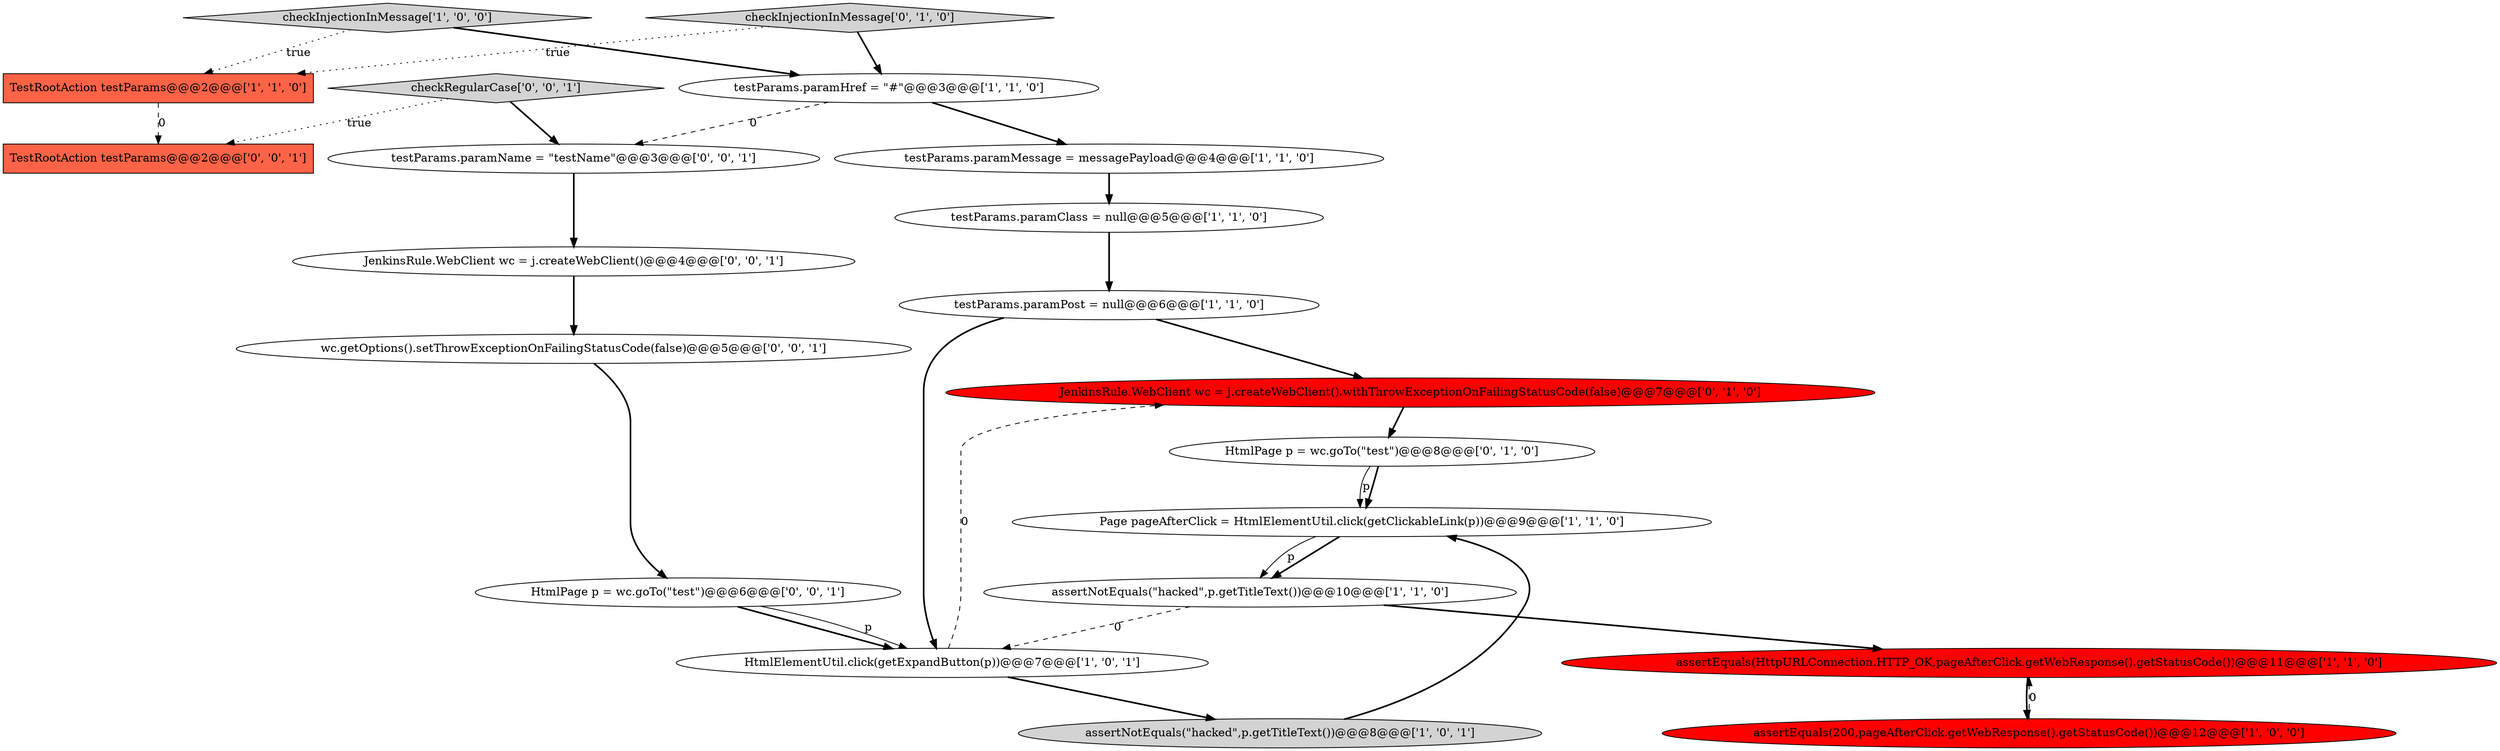 digraph {
18 [style = filled, label = "TestRootAction testParams@@@2@@@['0', '0', '1']", fillcolor = tomato, shape = box image = "AAA0AAABBB3BBB"];
7 [style = filled, label = "TestRootAction testParams@@@2@@@['1', '1', '0']", fillcolor = tomato, shape = box image = "AAA0AAABBB1BBB"];
1 [style = filled, label = "assertEquals(HttpURLConnection.HTTP_OK,pageAfterClick.getWebResponse().getStatusCode())@@@11@@@['1', '1', '0']", fillcolor = red, shape = ellipse image = "AAA1AAABBB1BBB"];
12 [style = filled, label = "JenkinsRule.WebClient wc = j.createWebClient().withThrowExceptionOnFailingStatusCode(false)@@@7@@@['0', '1', '0']", fillcolor = red, shape = ellipse image = "AAA1AAABBB2BBB"];
3 [style = filled, label = "HtmlElementUtil.click(getExpandButton(p))@@@7@@@['1', '0', '1']", fillcolor = white, shape = ellipse image = "AAA0AAABBB1BBB"];
16 [style = filled, label = "JenkinsRule.WebClient wc = j.createWebClient()@@@4@@@['0', '0', '1']", fillcolor = white, shape = ellipse image = "AAA0AAABBB3BBB"];
11 [style = filled, label = "Page pageAfterClick = HtmlElementUtil.click(getClickableLink(p))@@@9@@@['1', '1', '0']", fillcolor = white, shape = ellipse image = "AAA0AAABBB1BBB"];
10 [style = filled, label = "testParams.paramHref = \"#\"@@@3@@@['1', '1', '0']", fillcolor = white, shape = ellipse image = "AAA0AAABBB1BBB"];
9 [style = filled, label = "checkInjectionInMessage['1', '0', '0']", fillcolor = lightgray, shape = diamond image = "AAA0AAABBB1BBB"];
8 [style = filled, label = "assertEquals(200,pageAfterClick.getWebResponse().getStatusCode())@@@12@@@['1', '0', '0']", fillcolor = red, shape = ellipse image = "AAA1AAABBB1BBB"];
0 [style = filled, label = "assertNotEquals(\"hacked\",p.getTitleText())@@@8@@@['1', '0', '1']", fillcolor = lightgray, shape = ellipse image = "AAA0AAABBB1BBB"];
13 [style = filled, label = "checkInjectionInMessage['0', '1', '0']", fillcolor = lightgray, shape = diamond image = "AAA0AAABBB2BBB"];
6 [style = filled, label = "assertNotEquals(\"hacked\",p.getTitleText())@@@10@@@['1', '1', '0']", fillcolor = white, shape = ellipse image = "AAA0AAABBB1BBB"];
20 [style = filled, label = "HtmlPage p = wc.goTo(\"test\")@@@6@@@['0', '0', '1']", fillcolor = white, shape = ellipse image = "AAA0AAABBB3BBB"];
4 [style = filled, label = "testParams.paramMessage = messagePayload@@@4@@@['1', '1', '0']", fillcolor = white, shape = ellipse image = "AAA0AAABBB1BBB"];
5 [style = filled, label = "testParams.paramClass = null@@@5@@@['1', '1', '0']", fillcolor = white, shape = ellipse image = "AAA0AAABBB1BBB"];
14 [style = filled, label = "HtmlPage p = wc.goTo(\"test\")@@@8@@@['0', '1', '0']", fillcolor = white, shape = ellipse image = "AAA0AAABBB2BBB"];
2 [style = filled, label = "testParams.paramPost = null@@@6@@@['1', '1', '0']", fillcolor = white, shape = ellipse image = "AAA0AAABBB1BBB"];
15 [style = filled, label = "checkRegularCase['0', '0', '1']", fillcolor = lightgray, shape = diamond image = "AAA0AAABBB3BBB"];
17 [style = filled, label = "wc.getOptions().setThrowExceptionOnFailingStatusCode(false)@@@5@@@['0', '0', '1']", fillcolor = white, shape = ellipse image = "AAA0AAABBB3BBB"];
19 [style = filled, label = "testParams.paramName = \"testName\"@@@3@@@['0', '0', '1']", fillcolor = white, shape = ellipse image = "AAA0AAABBB3BBB"];
13->10 [style = bold, label=""];
1->8 [style = bold, label=""];
7->18 [style = dashed, label="0"];
10->19 [style = dashed, label="0"];
2->3 [style = bold, label=""];
11->6 [style = bold, label=""];
15->18 [style = dotted, label="true"];
6->3 [style = dashed, label="0"];
0->11 [style = bold, label=""];
20->3 [style = bold, label=""];
13->7 [style = dotted, label="true"];
16->17 [style = bold, label=""];
9->10 [style = bold, label=""];
15->19 [style = bold, label=""];
8->1 [style = dashed, label="0"];
2->12 [style = bold, label=""];
3->0 [style = bold, label=""];
19->16 [style = bold, label=""];
6->1 [style = bold, label=""];
11->6 [style = solid, label="p"];
5->2 [style = bold, label=""];
3->12 [style = dashed, label="0"];
12->14 [style = bold, label=""];
10->4 [style = bold, label=""];
14->11 [style = solid, label="p"];
9->7 [style = dotted, label="true"];
20->3 [style = solid, label="p"];
14->11 [style = bold, label=""];
4->5 [style = bold, label=""];
17->20 [style = bold, label=""];
}
